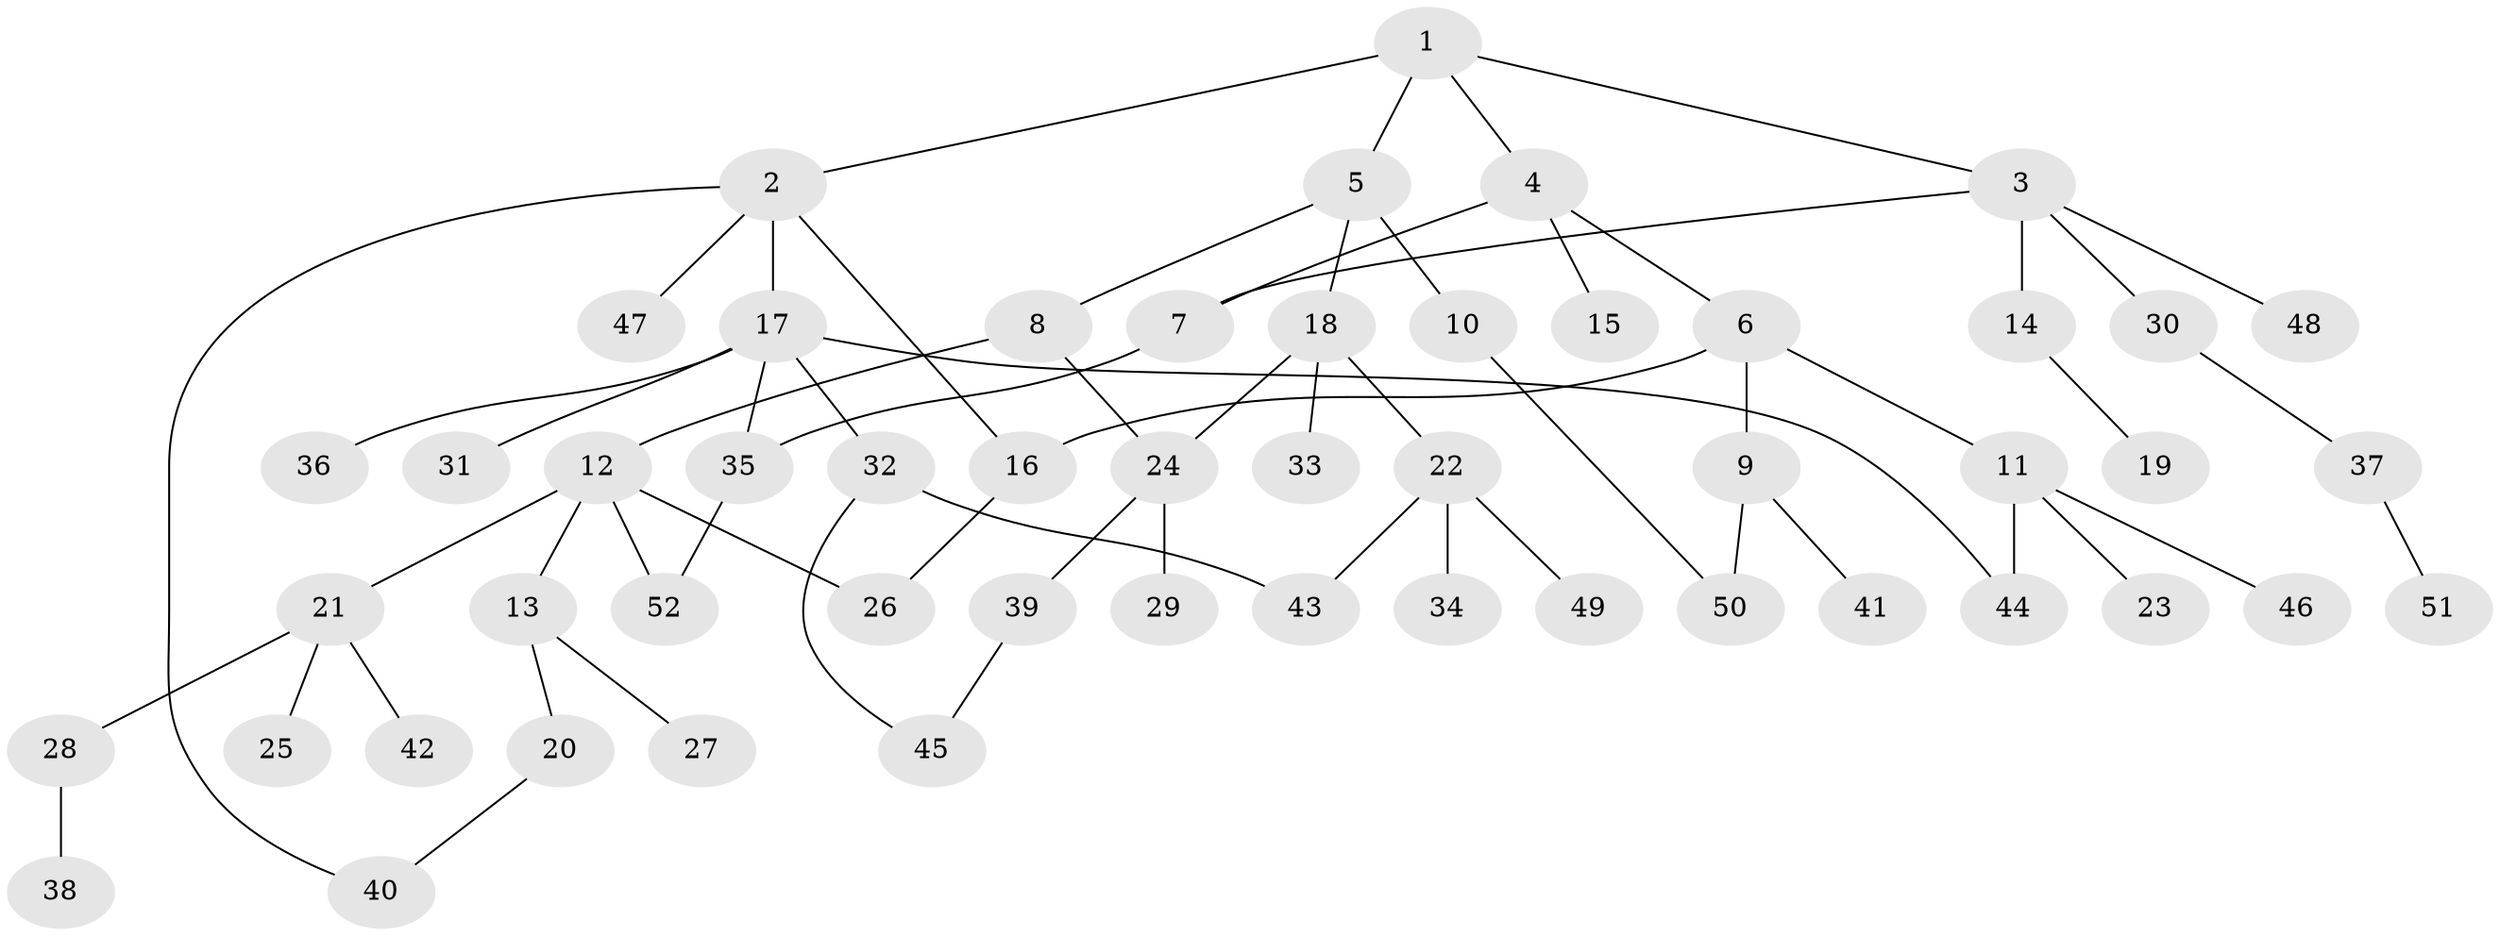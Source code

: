 // coarse degree distribution, {5: 0.14285714285714285, 4: 0.14285714285714285, 3: 0.14285714285714285, 2: 0.3333333333333333, 6: 0.047619047619047616, 1: 0.19047619047619047}
// Generated by graph-tools (version 1.1) at 2025/48/03/04/25 22:48:48]
// undirected, 52 vertices, 62 edges
graph export_dot {
  node [color=gray90,style=filled];
  1;
  2;
  3;
  4;
  5;
  6;
  7;
  8;
  9;
  10;
  11;
  12;
  13;
  14;
  15;
  16;
  17;
  18;
  19;
  20;
  21;
  22;
  23;
  24;
  25;
  26;
  27;
  28;
  29;
  30;
  31;
  32;
  33;
  34;
  35;
  36;
  37;
  38;
  39;
  40;
  41;
  42;
  43;
  44;
  45;
  46;
  47;
  48;
  49;
  50;
  51;
  52;
  1 -- 2;
  1 -- 3;
  1 -- 4;
  1 -- 5;
  2 -- 17;
  2 -- 47;
  2 -- 16;
  2 -- 40;
  3 -- 7;
  3 -- 14;
  3 -- 30;
  3 -- 48;
  4 -- 6;
  4 -- 15;
  4 -- 7;
  5 -- 8;
  5 -- 10;
  5 -- 18;
  6 -- 9;
  6 -- 11;
  6 -- 16;
  7 -- 35;
  8 -- 12;
  8 -- 24;
  9 -- 41;
  9 -- 50;
  10 -- 50;
  11 -- 23;
  11 -- 46;
  11 -- 44;
  12 -- 13;
  12 -- 21;
  12 -- 26;
  12 -- 52;
  13 -- 20;
  13 -- 27;
  14 -- 19;
  16 -- 26;
  17 -- 31;
  17 -- 32;
  17 -- 35;
  17 -- 36;
  17 -- 44;
  18 -- 22;
  18 -- 24;
  18 -- 33;
  20 -- 40;
  21 -- 25;
  21 -- 28;
  21 -- 42;
  22 -- 34;
  22 -- 49;
  22 -- 43;
  24 -- 29;
  24 -- 39;
  28 -- 38;
  30 -- 37;
  32 -- 43;
  32 -- 45;
  35 -- 52;
  37 -- 51;
  39 -- 45;
}
